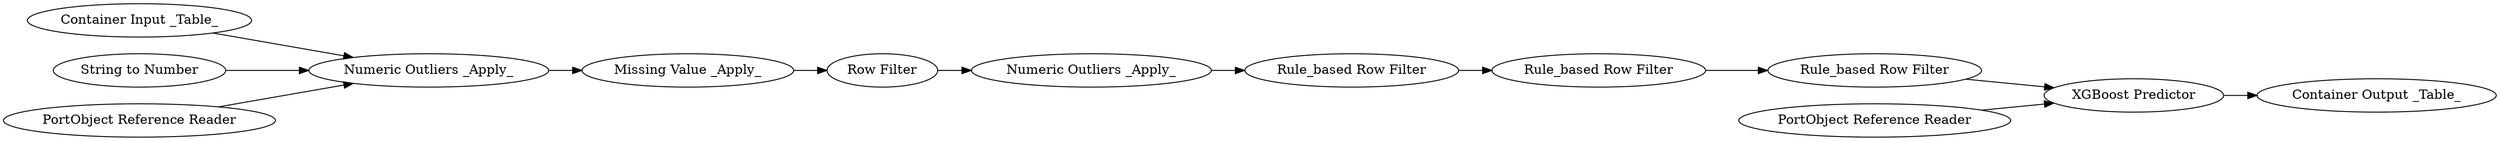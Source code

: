 digraph {
	"487410598791257362_1216" [label="Container Input _Table_"]
	"487410598791257362_1220" [label="Container Output _Table_"]
	"6964270355006045795_230" [label="Rule_based Row Filter"]
	"6964270355006045795_231" [label="Rule_based Row Filter"]
	"6964270355006045795_235" [label="Numeric Outliers _Apply_"]
	"6964270355006045795_238" [label="String to Number"]
	"6964270355006045795_13" [label="Rule_based Row Filter"]
	"487410598791257362_1213" [label="PortObject Reference Reader"]
	"6964270355006045795_229" [label="Row Filter"]
	"487410598791257362_1214" [label="XGBoost Predictor"]
	"-8947158273845545505_1218" [label="PortObject Reference Reader"]
	"6964270355006045795_236" [label="Numeric Outliers _Apply_"]
	"6964270355006045795_237" [label="Missing Value _Apply_"]
	"6964270355006045795_237" -> "6964270355006045795_229"
	"487410598791257362_1213" -> "487410598791257362_1214"
	"487410598791257362_1216" -> "6964270355006045795_235"
	"6964270355006045795_13" -> "6964270355006045795_230"
	"6964270355006045795_230" -> "6964270355006045795_231"
	"6964270355006045795_238" -> "6964270355006045795_235"
	"6964270355006045795_235" -> "6964270355006045795_237"
	"-8947158273845545505_1218" -> "6964270355006045795_235"
	"487410598791257362_1214" -> "487410598791257362_1220"
	"6964270355006045795_236" -> "6964270355006045795_13"
	"6964270355006045795_231" -> "487410598791257362_1214"
	"6964270355006045795_229" -> "6964270355006045795_236"
	rankdir=LR
}
